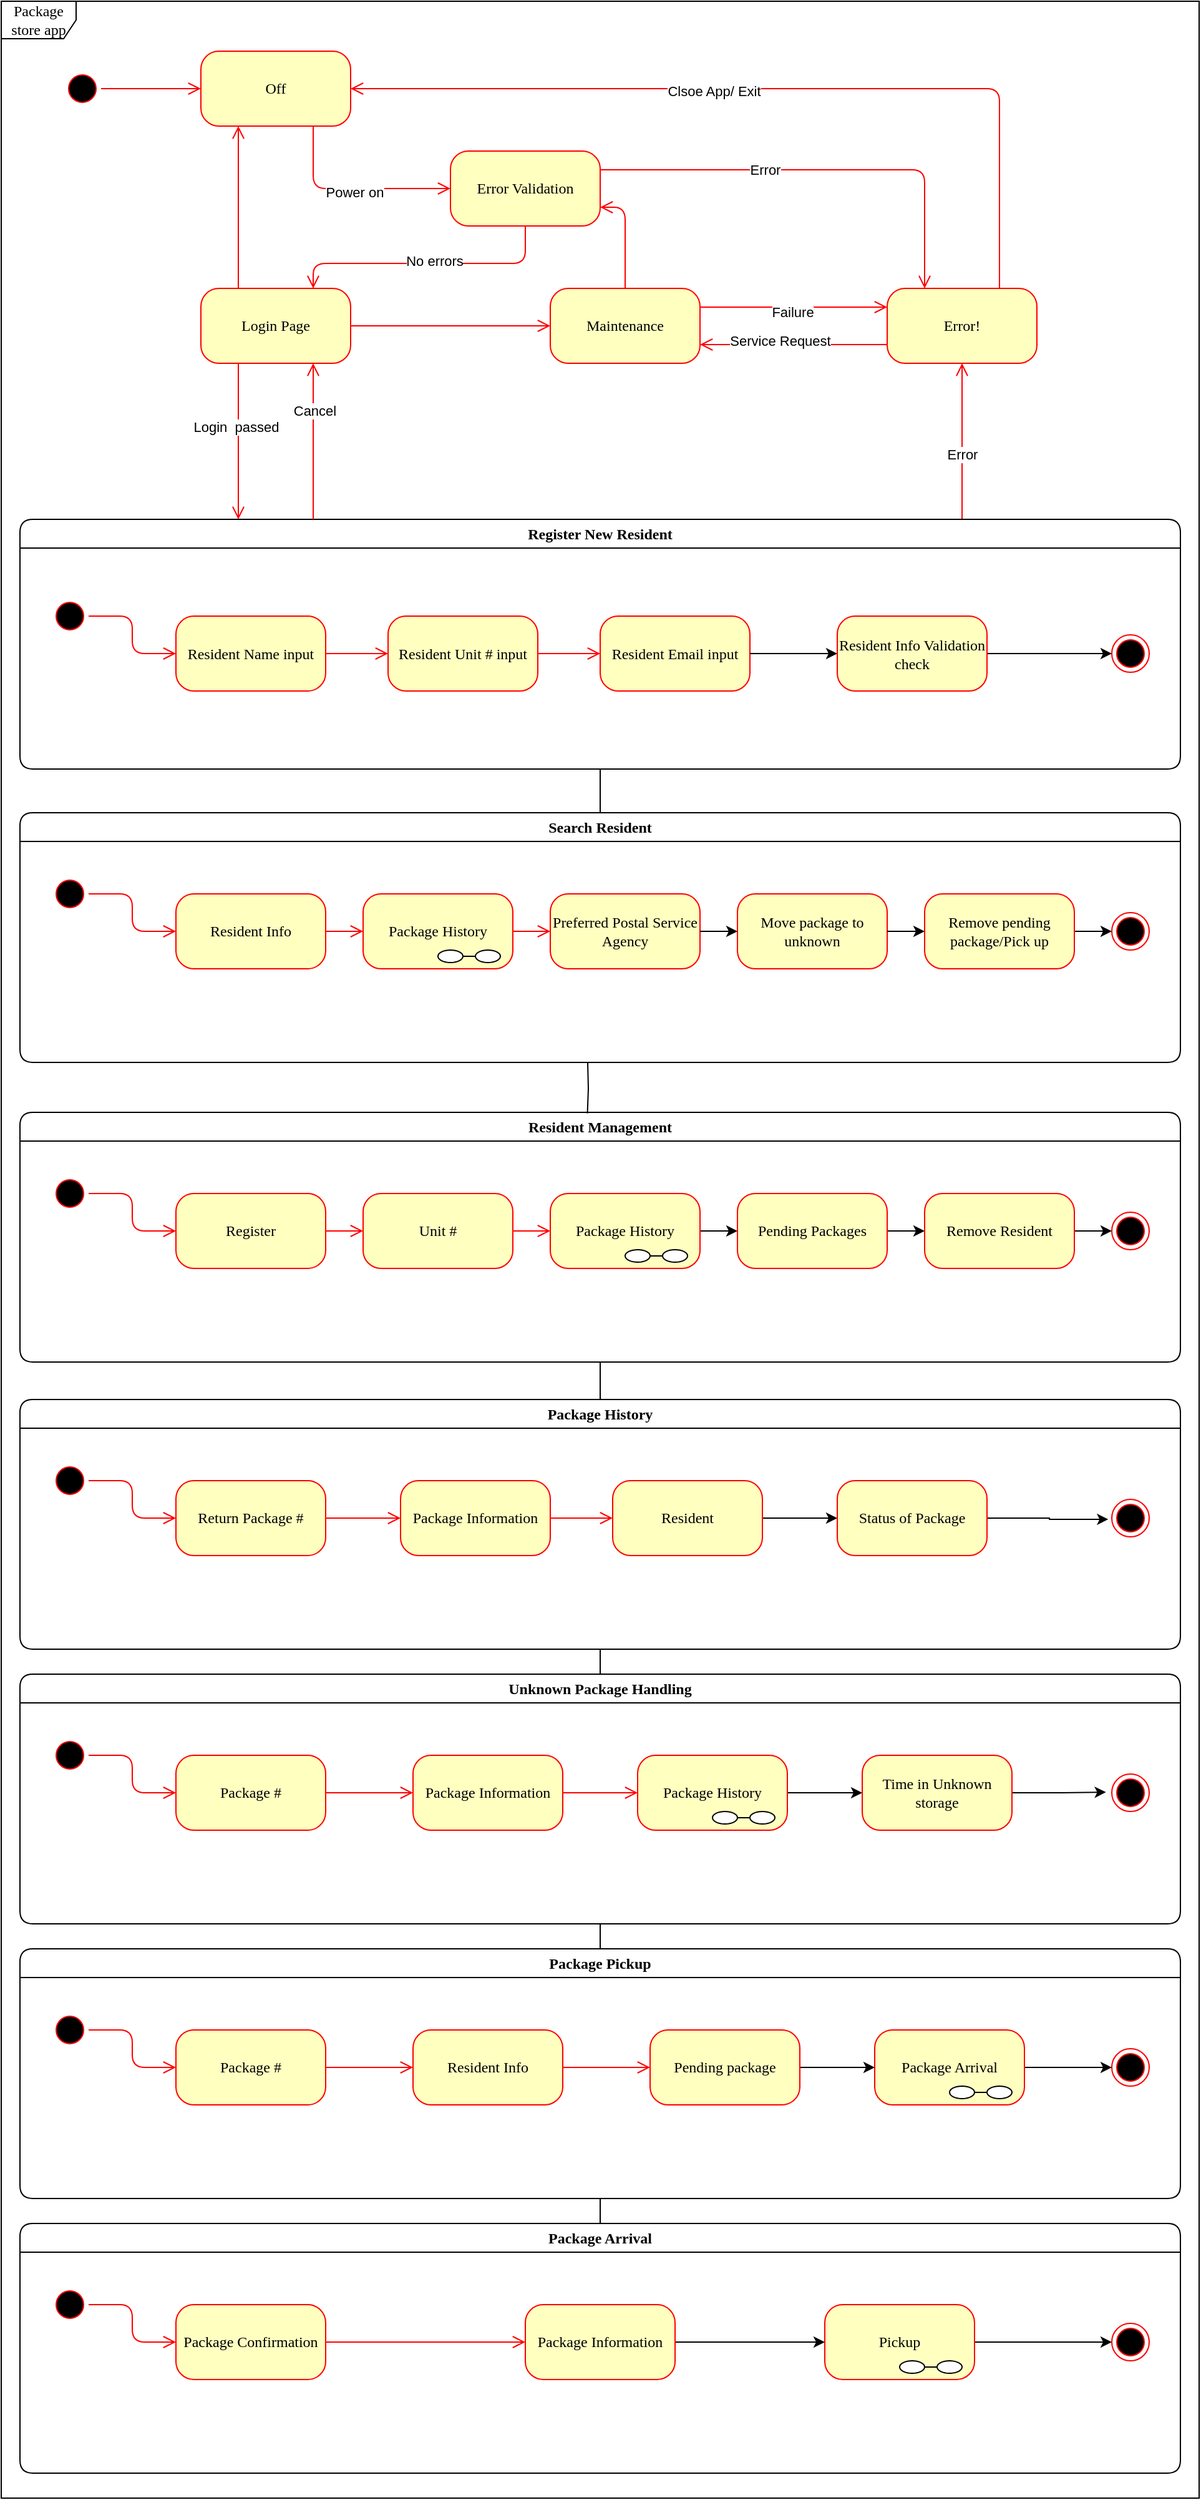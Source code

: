 <mxfile version="22.0.3" type="device">
  <diagram name="Page-1" id="05MDthw4udVQJRXFuVH-">
    <mxGraphModel dx="1882" dy="1195" grid="1" gridSize="10" guides="1" tooltips="1" connect="1" arrows="1" fold="1" page="1" pageScale="1" pageWidth="850" pageHeight="1100" math="0" shadow="0">
      <root>
        <mxCell id="0" />
        <mxCell id="1" parent="0" />
        <mxCell id="MEASq9r_x-gCQqto8ehu-85" value="" style="ellipse;html=1;shape=startState;fillColor=#000000;strokeColor=#ff0000;rounded=1;shadow=0;comic=0;labelBackgroundColor=none;fontFamily=Verdana;fontSize=12;fontColor=#000000;align=center;direction=south;" parent="1" vertex="1">
          <mxGeometry x="10" y="75" width="30" height="30" as="geometry" />
        </mxCell>
        <mxCell id="MEASq9r_x-gCQqto8ehu-86" value="Login Page" style="rounded=1;whiteSpace=wrap;html=1;arcSize=24;fillColor=#ffffc0;strokeColor=#ff0000;shadow=0;comic=0;labelBackgroundColor=none;fontFamily=Verdana;fontSize=12;fontColor=#000000;align=center;" parent="1" vertex="1">
          <mxGeometry x="120" y="250" width="120" height="60" as="geometry" />
        </mxCell>
        <mxCell id="MEASq9r_x-gCQqto8ehu-87" value="Off" style="rounded=1;whiteSpace=wrap;html=1;arcSize=24;fillColor=#ffffc0;strokeColor=#ff0000;shadow=0;comic=0;labelBackgroundColor=none;fontFamily=Verdana;fontSize=12;fontColor=#000000;align=center;" parent="1" vertex="1">
          <mxGeometry x="120" y="60" width="120" height="60" as="geometry" />
        </mxCell>
        <mxCell id="MEASq9r_x-gCQqto8ehu-88" style="edgeStyle=orthogonalEdgeStyle;html=1;exitX=1;exitY=0.25;entryX=0.25;entryY=0;labelBackgroundColor=none;endArrow=open;endSize=8;strokeColor=#ff0000;fontFamily=Verdana;fontSize=12;align=left;" parent="1" source="MEASq9r_x-gCQqto8ehu-90" target="MEASq9r_x-gCQqto8ehu-95" edge="1">
          <mxGeometry relative="1" as="geometry" />
        </mxCell>
        <mxCell id="MEASq9r_x-gCQqto8ehu-89" value="Error" style="edgeLabel;html=1;align=center;verticalAlign=middle;resizable=0;points=[];" parent="MEASq9r_x-gCQqto8ehu-88" connectable="0" vertex="1">
          <mxGeometry x="-0.256" relative="1" as="geometry">
            <mxPoint as="offset" />
          </mxGeometry>
        </mxCell>
        <mxCell id="MEASq9r_x-gCQqto8ehu-90" value="Error Validation" style="rounded=1;whiteSpace=wrap;html=1;arcSize=24;fillColor=#ffffc0;strokeColor=#ff0000;shadow=0;comic=0;labelBackgroundColor=none;fontFamily=Verdana;fontSize=12;fontColor=#000000;align=center;" parent="1" vertex="1">
          <mxGeometry x="320" y="140" width="120" height="60" as="geometry" />
        </mxCell>
        <mxCell id="MEASq9r_x-gCQqto8ehu-91" style="edgeStyle=orthogonalEdgeStyle;html=1;exitX=0.75;exitY=0;entryX=1;entryY=0.5;labelBackgroundColor=none;endArrow=open;endSize=8;strokeColor=#ff0000;fontFamily=Verdana;fontSize=12;align=left;" parent="1" source="MEASq9r_x-gCQqto8ehu-95" target="MEASq9r_x-gCQqto8ehu-87" edge="1">
          <mxGeometry relative="1" as="geometry">
            <Array as="points">
              <mxPoint x="760" y="90" />
            </Array>
          </mxGeometry>
        </mxCell>
        <mxCell id="MEASq9r_x-gCQqto8ehu-92" value="Clsoe App/ Exit" style="edgeLabel;html=1;align=center;verticalAlign=middle;resizable=0;points=[];" parent="MEASq9r_x-gCQqto8ehu-91" connectable="0" vertex="1">
          <mxGeometry x="0.144" y="2" relative="1" as="geometry">
            <mxPoint as="offset" />
          </mxGeometry>
        </mxCell>
        <mxCell id="MEASq9r_x-gCQqto8ehu-93" style="edgeStyle=elbowEdgeStyle;html=1;exitX=0;exitY=0.75;entryX=1;entryY=0.75;labelBackgroundColor=none;endArrow=open;endSize=8;strokeColor=#ff0000;fontFamily=Verdana;fontSize=12;align=left;elbow=vertical;" parent="1" source="MEASq9r_x-gCQqto8ehu-95" target="MEASq9r_x-gCQqto8ehu-96" edge="1">
          <mxGeometry relative="1" as="geometry" />
        </mxCell>
        <mxCell id="MEASq9r_x-gCQqto8ehu-94" value="Service Request" style="edgeLabel;html=1;align=center;verticalAlign=middle;resizable=0;points=[];" parent="MEASq9r_x-gCQqto8ehu-93" connectable="0" vertex="1">
          <mxGeometry x="0.147" y="-3" relative="1" as="geometry">
            <mxPoint as="offset" />
          </mxGeometry>
        </mxCell>
        <mxCell id="MEASq9r_x-gCQqto8ehu-95" value="Error!" style="rounded=1;whiteSpace=wrap;html=1;arcSize=24;fillColor=#ffffc0;strokeColor=#ff0000;shadow=0;comic=0;labelBackgroundColor=none;fontFamily=Verdana;fontSize=12;fontColor=#000000;align=center;" parent="1" vertex="1">
          <mxGeometry x="670" y="250" width="120" height="60" as="geometry" />
        </mxCell>
        <mxCell id="MEASq9r_x-gCQqto8ehu-96" value="Maintenance" style="rounded=1;whiteSpace=wrap;html=1;arcSize=24;fillColor=#ffffc0;strokeColor=#ff0000;shadow=0;comic=0;labelBackgroundColor=none;fontFamily=Verdana;fontSize=12;fontColor=#000000;align=center;" parent="1" vertex="1">
          <mxGeometry x="400" y="250" width="120" height="60" as="geometry" />
        </mxCell>
        <mxCell id="MEASq9r_x-gCQqto8ehu-97" style="edgeStyle=elbowEdgeStyle;html=1;labelBackgroundColor=none;endArrow=open;endSize=8;strokeColor=#ff0000;fontFamily=Verdana;fontSize=12;align=left;" parent="1" source="MEASq9r_x-gCQqto8ehu-100" target="MEASq9r_x-gCQqto8ehu-95" edge="1">
          <mxGeometry relative="1" as="geometry" />
        </mxCell>
        <mxCell id="MEASq9r_x-gCQqto8ehu-98" value="Error" style="edgeLabel;html=1;align=center;verticalAlign=middle;resizable=0;points=[];" parent="MEASq9r_x-gCQqto8ehu-97" connectable="0" vertex="1">
          <mxGeometry x="-0.168" relative="1" as="geometry">
            <mxPoint as="offset" />
          </mxGeometry>
        </mxCell>
        <mxCell id="MEASq9r_x-gCQqto8ehu-198" style="edgeStyle=orthogonalEdgeStyle;rounded=0;orthogonalLoop=1;jettySize=auto;html=1;entryX=0.5;entryY=0;entryDx=0;entryDy=0;endArrow=none;endFill=0;" parent="1" source="MEASq9r_x-gCQqto8ehu-100" target="MEASq9r_x-gCQqto8ehu-143" edge="1">
          <mxGeometry relative="1" as="geometry" />
        </mxCell>
        <mxCell id="MEASq9r_x-gCQqto8ehu-100" value="Register New Resident" style="swimlane;whiteSpace=wrap;html=1;rounded=1;shadow=0;comic=0;labelBackgroundColor=none;strokeWidth=1;fontFamily=Verdana;fontSize=12;align=center;startSize=23;" parent="1" vertex="1">
          <mxGeometry x="-25" y="435" width="930" height="200" as="geometry" />
        </mxCell>
        <mxCell id="tPrnqZLxL2Oyq7Z4bfn5-24" value="Resident Name input" style="rounded=1;whiteSpace=wrap;html=1;arcSize=24;fillColor=#ffffc0;strokeColor=#ff0000;shadow=0;comic=0;labelBackgroundColor=none;fontFamily=Verdana;fontSize=12;fontColor=#000000;align=center;" parent="MEASq9r_x-gCQqto8ehu-100" vertex="1">
          <mxGeometry x="125" y="77.5" width="120" height="60" as="geometry" />
        </mxCell>
        <mxCell id="tPrnqZLxL2Oyq7Z4bfn5-25" value="" style="ellipse;html=1;shape=endState;fillColor=#000000;strokeColor=#ff0000;rounded=1;shadow=0;comic=0;labelBackgroundColor=none;fontFamily=Verdana;fontSize=12;fontColor=#000000;align=center;" parent="MEASq9r_x-gCQqto8ehu-100" vertex="1">
          <mxGeometry x="875" y="92.5" width="30" height="30" as="geometry" />
        </mxCell>
        <mxCell id="tPrnqZLxL2Oyq7Z4bfn5-26" style="edgeStyle=elbowEdgeStyle;html=1;labelBackgroundColor=none;endArrow=open;endSize=8;strokeColor=#ff0000;fontFamily=Verdana;fontSize=12;align=left;" parent="MEASq9r_x-gCQqto8ehu-100" source="tPrnqZLxL2Oyq7Z4bfn5-27" target="tPrnqZLxL2Oyq7Z4bfn5-24" edge="1">
          <mxGeometry relative="1" as="geometry" />
        </mxCell>
        <mxCell id="tPrnqZLxL2Oyq7Z4bfn5-27" value="" style="ellipse;html=1;shape=startState;fillColor=#000000;strokeColor=#ff0000;rounded=1;shadow=0;comic=0;labelBackgroundColor=none;fontFamily=Verdana;fontSize=12;fontColor=#000000;align=center;direction=south;" parent="MEASq9r_x-gCQqto8ehu-100" vertex="1">
          <mxGeometry x="25" y="62.5" width="30" height="30" as="geometry" />
        </mxCell>
        <mxCell id="tPrnqZLxL2Oyq7Z4bfn5-29" value="Resident Unit # input" style="rounded=1;whiteSpace=wrap;html=1;arcSize=24;fillColor=#ffffc0;strokeColor=#ff0000;shadow=0;comic=0;labelBackgroundColor=none;fontFamily=Verdana;fontSize=12;fontColor=#000000;align=center;" parent="MEASq9r_x-gCQqto8ehu-100" vertex="1">
          <mxGeometry x="295" y="77.5" width="120" height="60" as="geometry" />
        </mxCell>
        <mxCell id="tPrnqZLxL2Oyq7Z4bfn5-23" style="edgeStyle=elbowEdgeStyle;html=1;labelBackgroundColor=none;endArrow=open;endSize=8;strokeColor=#ff0000;fontFamily=Verdana;fontSize=12;align=left;" parent="MEASq9r_x-gCQqto8ehu-100" source="tPrnqZLxL2Oyq7Z4bfn5-24" target="tPrnqZLxL2Oyq7Z4bfn5-29" edge="1">
          <mxGeometry relative="1" as="geometry" />
        </mxCell>
        <mxCell id="tPrnqZLxL2Oyq7Z4bfn5-31" value="Resident Email input" style="rounded=1;whiteSpace=wrap;html=1;arcSize=24;fillColor=#ffffc0;strokeColor=#ff0000;shadow=0;comic=0;labelBackgroundColor=none;fontFamily=Verdana;fontSize=12;fontColor=#000000;align=center;" parent="MEASq9r_x-gCQqto8ehu-100" vertex="1">
          <mxGeometry x="465" y="77.5" width="120" height="60" as="geometry" />
        </mxCell>
        <mxCell id="tPrnqZLxL2Oyq7Z4bfn5-28" style="edgeStyle=elbowEdgeStyle;html=1;labelBackgroundColor=none;endArrow=open;endSize=8;strokeColor=#ff0000;fontFamily=Verdana;fontSize=12;align=left;" parent="MEASq9r_x-gCQqto8ehu-100" source="tPrnqZLxL2Oyq7Z4bfn5-29" target="tPrnqZLxL2Oyq7Z4bfn5-31" edge="1">
          <mxGeometry relative="1" as="geometry" />
        </mxCell>
        <mxCell id="tPrnqZLxL2Oyq7Z4bfn5-32" value="" style="edgeStyle=orthogonalEdgeStyle;rounded=0;orthogonalLoop=1;jettySize=auto;html=1;" parent="MEASq9r_x-gCQqto8ehu-100" source="tPrnqZLxL2Oyq7Z4bfn5-33" target="tPrnqZLxL2Oyq7Z4bfn5-25" edge="1">
          <mxGeometry relative="1" as="geometry" />
        </mxCell>
        <mxCell id="tPrnqZLxL2Oyq7Z4bfn5-33" value="Resident Info Validation check" style="rounded=1;whiteSpace=wrap;html=1;arcSize=24;fillColor=#ffffc0;strokeColor=#ff0000;shadow=0;comic=0;labelBackgroundColor=none;fontFamily=Verdana;fontSize=12;fontColor=#000000;align=center;" parent="MEASq9r_x-gCQqto8ehu-100" vertex="1">
          <mxGeometry x="655" y="77.5" width="120" height="60" as="geometry" />
        </mxCell>
        <mxCell id="tPrnqZLxL2Oyq7Z4bfn5-30" value="" style="edgeStyle=orthogonalEdgeStyle;rounded=0;orthogonalLoop=1;jettySize=auto;html=1;" parent="MEASq9r_x-gCQqto8ehu-100" source="tPrnqZLxL2Oyq7Z4bfn5-31" target="tPrnqZLxL2Oyq7Z4bfn5-33" edge="1">
          <mxGeometry relative="1" as="geometry" />
        </mxCell>
        <mxCell id="MEASq9r_x-gCQqto8ehu-114" value="Package store app" style="shape=umlFrame;whiteSpace=wrap;html=1;rounded=1;shadow=0;comic=0;labelBackgroundColor=none;strokeWidth=1;fontFamily=Verdana;fontSize=12;align=center;" parent="1" vertex="1">
          <mxGeometry x="-40" y="20" width="960" height="2000" as="geometry" />
        </mxCell>
        <mxCell id="MEASq9r_x-gCQqto8ehu-115" style="edgeStyle=orthogonalEdgeStyle;html=1;labelBackgroundColor=none;endArrow=open;endSize=8;strokeColor=#ff0000;fontFamily=Verdana;fontSize=12;align=left;" parent="1" source="MEASq9r_x-gCQqto8ehu-85" target="MEASq9r_x-gCQqto8ehu-87" edge="1">
          <mxGeometry relative="1" as="geometry" />
        </mxCell>
        <mxCell id="MEASq9r_x-gCQqto8ehu-116" style="edgeStyle=orthogonalEdgeStyle;html=1;labelBackgroundColor=none;endArrow=open;endSize=8;strokeColor=#ff0000;fontFamily=Verdana;fontSize=12;align=left;entryX=0;entryY=0.5;" parent="1" source="MEASq9r_x-gCQqto8ehu-87" target="MEASq9r_x-gCQqto8ehu-90" edge="1">
          <mxGeometry relative="1" as="geometry">
            <Array as="points">
              <mxPoint x="210" y="170" />
            </Array>
          </mxGeometry>
        </mxCell>
        <mxCell id="MEASq9r_x-gCQqto8ehu-117" value="Power on" style="edgeLabel;html=1;align=center;verticalAlign=middle;resizable=0;points=[];" parent="MEASq9r_x-gCQqto8ehu-116" connectable="0" vertex="1">
          <mxGeometry x="0.037" y="-3" relative="1" as="geometry">
            <mxPoint as="offset" />
          </mxGeometry>
        </mxCell>
        <mxCell id="MEASq9r_x-gCQqto8ehu-118" style="edgeStyle=orthogonalEdgeStyle;html=1;entryX=0.75;entryY=0;labelBackgroundColor=none;endArrow=open;endSize=8;strokeColor=#ff0000;fontFamily=Verdana;fontSize=12;align=left;exitX=0.5;exitY=1;" parent="1" source="MEASq9r_x-gCQqto8ehu-90" target="MEASq9r_x-gCQqto8ehu-86" edge="1">
          <mxGeometry relative="1" as="geometry">
            <mxPoint x="400" y="240" as="sourcePoint" />
            <Array as="points">
              <mxPoint x="380" y="230" />
              <mxPoint x="210" y="230" />
            </Array>
          </mxGeometry>
        </mxCell>
        <mxCell id="MEASq9r_x-gCQqto8ehu-119" value="No errors" style="edgeLabel;html=1;align=center;verticalAlign=middle;resizable=0;points=[];" parent="MEASq9r_x-gCQqto8ehu-118" connectable="0" vertex="1">
          <mxGeometry x="-0.064" y="-2" relative="1" as="geometry">
            <mxPoint as="offset" />
          </mxGeometry>
        </mxCell>
        <mxCell id="MEASq9r_x-gCQqto8ehu-120" style="edgeStyle=orthogonalEdgeStyle;html=1;exitX=0.25;exitY=0;entryX=0.25;entryY=1;labelBackgroundColor=none;endArrow=open;endSize=8;strokeColor=#ff0000;fontFamily=Verdana;fontSize=12;align=left;" parent="1" source="MEASq9r_x-gCQqto8ehu-86" target="MEASq9r_x-gCQqto8ehu-87" edge="1">
          <mxGeometry relative="1" as="geometry" />
        </mxCell>
        <mxCell id="MEASq9r_x-gCQqto8ehu-121" style="edgeStyle=orthogonalEdgeStyle;html=1;exitX=1;exitY=0.5;entryX=0;entryY=0.5;labelBackgroundColor=none;endArrow=open;endSize=8;strokeColor=#ff0000;fontFamily=Verdana;fontSize=12;align=left;" parent="1" source="MEASq9r_x-gCQqto8ehu-86" target="MEASq9r_x-gCQqto8ehu-96" edge="1">
          <mxGeometry relative="1" as="geometry" />
        </mxCell>
        <mxCell id="MEASq9r_x-gCQqto8ehu-122" style="edgeStyle=orthogonalEdgeStyle;html=1;exitX=0.5;exitY=0;entryX=1;entryY=0.75;labelBackgroundColor=none;endArrow=open;endSize=8;strokeColor=#ff0000;fontFamily=Verdana;fontSize=12;align=left;" parent="1" source="MEASq9r_x-gCQqto8ehu-96" target="MEASq9r_x-gCQqto8ehu-90" edge="1">
          <mxGeometry relative="1" as="geometry" />
        </mxCell>
        <mxCell id="MEASq9r_x-gCQqto8ehu-123" style="edgeStyle=orthogonalEdgeStyle;html=1;exitX=1;exitY=0.25;entryX=0;entryY=0.25;labelBackgroundColor=none;endArrow=open;endSize=8;strokeColor=#ff0000;fontFamily=Verdana;fontSize=12;align=left;" parent="1" source="MEASq9r_x-gCQqto8ehu-96" target="MEASq9r_x-gCQqto8ehu-95" edge="1">
          <mxGeometry relative="1" as="geometry" />
        </mxCell>
        <mxCell id="MEASq9r_x-gCQqto8ehu-124" value="Failure" style="edgeLabel;html=1;align=center;verticalAlign=middle;resizable=0;points=[];" parent="MEASq9r_x-gCQqto8ehu-123" connectable="0" vertex="1">
          <mxGeometry x="-0.013" y="-4" relative="1" as="geometry">
            <mxPoint as="offset" />
          </mxGeometry>
        </mxCell>
        <mxCell id="MEASq9r_x-gCQqto8ehu-125" style="edgeStyle=elbowEdgeStyle;html=1;labelBackgroundColor=none;endArrow=open;endSize=8;strokeColor=#ff0000;fontFamily=Verdana;fontSize=12;align=left;entryX=0.75;entryY=1;" parent="1" source="MEASq9r_x-gCQqto8ehu-100" target="MEASq9r_x-gCQqto8ehu-86" edge="1">
          <mxGeometry relative="1" as="geometry">
            <mxPoint x="220" y="445" as="sourcePoint" />
            <mxPoint x="220" y="320" as="targetPoint" />
          </mxGeometry>
        </mxCell>
        <mxCell id="MEASq9r_x-gCQqto8ehu-126" value="Cancel" style="edgeLabel;html=1;align=center;verticalAlign=middle;resizable=0;points=[];" parent="MEASq9r_x-gCQqto8ehu-125" connectable="0" vertex="1">
          <mxGeometry x="0.392" y="-1" relative="1" as="geometry">
            <mxPoint as="offset" />
          </mxGeometry>
        </mxCell>
        <mxCell id="MEASq9r_x-gCQqto8ehu-127" style="edgeStyle=elbowEdgeStyle;html=1;labelBackgroundColor=none;endArrow=open;endSize=8;strokeColor=#ff0000;fontFamily=Verdana;fontSize=12;align=left;exitX=0.25;exitY=1;" parent="1" source="MEASq9r_x-gCQqto8ehu-86" target="MEASq9r_x-gCQqto8ehu-100" edge="1">
          <mxGeometry relative="1" as="geometry">
            <mxPoint x="230" y="455" as="sourcePoint" />
            <mxPoint x="230" y="330" as="targetPoint" />
          </mxGeometry>
        </mxCell>
        <mxCell id="MEASq9r_x-gCQqto8ehu-128" value="Login&amp;nbsp; passed" style="edgeLabel;html=1;align=center;verticalAlign=middle;resizable=0;points=[];" parent="MEASq9r_x-gCQqto8ehu-127" connectable="0" vertex="1">
          <mxGeometry x="-0.184" y="-2" relative="1" as="geometry">
            <mxPoint as="offset" />
          </mxGeometry>
        </mxCell>
        <mxCell id="MEASq9r_x-gCQqto8ehu-143" value="Search Resident" style="swimlane;whiteSpace=wrap;html=1;rounded=1;shadow=0;comic=0;labelBackgroundColor=none;strokeWidth=1;fontFamily=Verdana;fontSize=12;align=center;startSize=23;" parent="1" vertex="1">
          <mxGeometry x="-25" y="670" width="930" height="200" as="geometry" />
        </mxCell>
        <mxCell id="tPrnqZLxL2Oyq7Z4bfn5-39" value="Resident Info" style="rounded=1;whiteSpace=wrap;html=1;arcSize=24;fillColor=#ffffc0;strokeColor=#ff0000;shadow=0;comic=0;labelBackgroundColor=none;fontFamily=Verdana;fontSize=12;fontColor=#000000;align=center;" parent="MEASq9r_x-gCQqto8ehu-143" vertex="1">
          <mxGeometry x="125" y="65" width="120" height="60" as="geometry" />
        </mxCell>
        <mxCell id="tPrnqZLxL2Oyq7Z4bfn5-40" value="" style="ellipse;html=1;shape=endState;fillColor=#000000;strokeColor=#ff0000;rounded=1;shadow=0;comic=0;labelBackgroundColor=none;fontFamily=Verdana;fontSize=12;fontColor=#000000;align=center;" parent="MEASq9r_x-gCQqto8ehu-143" vertex="1">
          <mxGeometry x="875" y="80" width="30" height="30" as="geometry" />
        </mxCell>
        <mxCell id="tPrnqZLxL2Oyq7Z4bfn5-41" style="edgeStyle=elbowEdgeStyle;html=1;labelBackgroundColor=none;endArrow=open;endSize=8;strokeColor=#ff0000;fontFamily=Verdana;fontSize=12;align=left;" parent="MEASq9r_x-gCQqto8ehu-143" source="tPrnqZLxL2Oyq7Z4bfn5-42" target="tPrnqZLxL2Oyq7Z4bfn5-39" edge="1">
          <mxGeometry relative="1" as="geometry" />
        </mxCell>
        <mxCell id="tPrnqZLxL2Oyq7Z4bfn5-42" value="" style="ellipse;html=1;shape=startState;fillColor=#000000;strokeColor=#ff0000;rounded=1;shadow=0;comic=0;labelBackgroundColor=none;fontFamily=Verdana;fontSize=12;fontColor=#000000;align=center;direction=south;" parent="MEASq9r_x-gCQqto8ehu-143" vertex="1">
          <mxGeometry x="25" y="50" width="30" height="30" as="geometry" />
        </mxCell>
        <mxCell id="tPrnqZLxL2Oyq7Z4bfn5-44" value="Package History" style="rounded=1;whiteSpace=wrap;html=1;arcSize=24;fillColor=#ffffc0;strokeColor=#ff0000;shadow=0;comic=0;labelBackgroundColor=none;fontFamily=Verdana;fontSize=12;fontColor=#000000;align=center;" parent="MEASq9r_x-gCQqto8ehu-143" vertex="1">
          <mxGeometry x="275" y="65" width="120" height="60" as="geometry" />
        </mxCell>
        <mxCell id="tPrnqZLxL2Oyq7Z4bfn5-38" style="edgeStyle=elbowEdgeStyle;html=1;labelBackgroundColor=none;endArrow=open;endSize=8;strokeColor=#ff0000;fontFamily=Verdana;fontSize=12;align=left;" parent="MEASq9r_x-gCQqto8ehu-143" source="tPrnqZLxL2Oyq7Z4bfn5-39" target="tPrnqZLxL2Oyq7Z4bfn5-44" edge="1">
          <mxGeometry relative="1" as="geometry" />
        </mxCell>
        <mxCell id="tPrnqZLxL2Oyq7Z4bfn5-46" value="Preferred Postal Service Agency" style="rounded=1;whiteSpace=wrap;html=1;arcSize=24;fillColor=#ffffc0;strokeColor=#ff0000;shadow=0;comic=0;labelBackgroundColor=none;fontFamily=Verdana;fontSize=12;fontColor=#000000;align=center;" parent="MEASq9r_x-gCQqto8ehu-143" vertex="1">
          <mxGeometry x="425" y="65" width="120" height="60" as="geometry" />
        </mxCell>
        <mxCell id="tPrnqZLxL2Oyq7Z4bfn5-43" style="edgeStyle=elbowEdgeStyle;html=1;labelBackgroundColor=none;endArrow=open;endSize=8;strokeColor=#ff0000;fontFamily=Verdana;fontSize=12;align=left;" parent="MEASq9r_x-gCQqto8ehu-143" source="tPrnqZLxL2Oyq7Z4bfn5-44" target="tPrnqZLxL2Oyq7Z4bfn5-46" edge="1">
          <mxGeometry relative="1" as="geometry" />
        </mxCell>
        <mxCell id="tPrnqZLxL2Oyq7Z4bfn5-48" value="Move package to unknown" style="rounded=1;whiteSpace=wrap;html=1;arcSize=24;fillColor=#ffffc0;strokeColor=#ff0000;shadow=0;comic=0;labelBackgroundColor=none;fontFamily=Verdana;fontSize=12;fontColor=#000000;align=center;" parent="MEASq9r_x-gCQqto8ehu-143" vertex="1">
          <mxGeometry x="575" y="65" width="120" height="60" as="geometry" />
        </mxCell>
        <mxCell id="tPrnqZLxL2Oyq7Z4bfn5-45" value="" style="edgeStyle=orthogonalEdgeStyle;rounded=0;orthogonalLoop=1;jettySize=auto;html=1;" parent="MEASq9r_x-gCQqto8ehu-143" source="tPrnqZLxL2Oyq7Z4bfn5-46" target="tPrnqZLxL2Oyq7Z4bfn5-48" edge="1">
          <mxGeometry relative="1" as="geometry" />
        </mxCell>
        <mxCell id="tPrnqZLxL2Oyq7Z4bfn5-49" value="" style="edgeStyle=orthogonalEdgeStyle;rounded=0;orthogonalLoop=1;jettySize=auto;html=1;" parent="MEASq9r_x-gCQqto8ehu-143" source="tPrnqZLxL2Oyq7Z4bfn5-50" target="tPrnqZLxL2Oyq7Z4bfn5-40" edge="1">
          <mxGeometry relative="1" as="geometry" />
        </mxCell>
        <mxCell id="tPrnqZLxL2Oyq7Z4bfn5-50" value="Remove pending package/Pick up" style="rounded=1;whiteSpace=wrap;html=1;arcSize=24;fillColor=#ffffc0;strokeColor=#ff0000;shadow=0;comic=0;labelBackgroundColor=none;fontFamily=Verdana;fontSize=12;fontColor=#000000;align=center;" parent="MEASq9r_x-gCQqto8ehu-143" vertex="1">
          <mxGeometry x="725" y="65" width="120" height="60" as="geometry" />
        </mxCell>
        <mxCell id="tPrnqZLxL2Oyq7Z4bfn5-47" value="" style="edgeStyle=orthogonalEdgeStyle;rounded=0;orthogonalLoop=1;jettySize=auto;html=1;" parent="MEASq9r_x-gCQqto8ehu-143" source="tPrnqZLxL2Oyq7Z4bfn5-48" target="tPrnqZLxL2Oyq7Z4bfn5-50" edge="1">
          <mxGeometry relative="1" as="geometry" />
        </mxCell>
        <mxCell id="EfxecktoefjszRo0pu9O-10" value="" style="ellipse;whiteSpace=wrap;html=1;" parent="MEASq9r_x-gCQqto8ehu-143" vertex="1">
          <mxGeometry x="335" y="110" width="20" height="10" as="geometry" />
        </mxCell>
        <mxCell id="EfxecktoefjszRo0pu9O-11" value="" style="ellipse;whiteSpace=wrap;html=1;" parent="MEASq9r_x-gCQqto8ehu-143" vertex="1">
          <mxGeometry x="365" y="110" width="20" height="10" as="geometry" />
        </mxCell>
        <mxCell id="EfxecktoefjszRo0pu9O-12" value="" style="endArrow=none;html=1;rounded=0;exitX=1;exitY=0.5;exitDx=0;exitDy=0;entryX=0;entryY=0.5;entryDx=0;entryDy=0;" parent="MEASq9r_x-gCQqto8ehu-143" source="EfxecktoefjszRo0pu9O-10" target="EfxecktoefjszRo0pu9O-11" edge="1">
          <mxGeometry width="50" height="50" relative="1" as="geometry">
            <mxPoint x="335" y="170" as="sourcePoint" />
            <mxPoint x="385" y="120" as="targetPoint" />
          </mxGeometry>
        </mxCell>
        <mxCell id="MEASq9r_x-gCQqto8ehu-155" value="Resident Management" style="swimlane;whiteSpace=wrap;html=1;rounded=1;shadow=0;comic=0;labelBackgroundColor=none;strokeWidth=1;fontFamily=Verdana;fontSize=12;align=center;startSize=23;" parent="1" vertex="1">
          <mxGeometry x="-25" y="910" width="930" height="200" as="geometry" />
        </mxCell>
        <mxCell id="MEASq9r_x-gCQqto8ehu-156" style="edgeStyle=elbowEdgeStyle;html=1;labelBackgroundColor=none;endArrow=open;endSize=8;strokeColor=#ff0000;fontFamily=Verdana;fontSize=12;align=left;" parent="MEASq9r_x-gCQqto8ehu-155" source="MEASq9r_x-gCQqto8ehu-157" target="MEASq9r_x-gCQqto8ehu-162" edge="1">
          <mxGeometry relative="1" as="geometry" />
        </mxCell>
        <mxCell id="MEASq9r_x-gCQqto8ehu-157" value="Register" style="rounded=1;whiteSpace=wrap;html=1;arcSize=24;fillColor=#ffffc0;strokeColor=#ff0000;shadow=0;comic=0;labelBackgroundColor=none;fontFamily=Verdana;fontSize=12;fontColor=#000000;align=center;" parent="MEASq9r_x-gCQqto8ehu-155" vertex="1">
          <mxGeometry x="125" y="65" width="120" height="60" as="geometry" />
        </mxCell>
        <mxCell id="MEASq9r_x-gCQqto8ehu-158" value="" style="ellipse;html=1;shape=endState;fillColor=#000000;strokeColor=#ff0000;rounded=1;shadow=0;comic=0;labelBackgroundColor=none;fontFamily=Verdana;fontSize=12;fontColor=#000000;align=center;" parent="MEASq9r_x-gCQqto8ehu-155" vertex="1">
          <mxGeometry x="875" y="80" width="30" height="30" as="geometry" />
        </mxCell>
        <mxCell id="MEASq9r_x-gCQqto8ehu-159" style="edgeStyle=elbowEdgeStyle;html=1;labelBackgroundColor=none;endArrow=open;endSize=8;strokeColor=#ff0000;fontFamily=Verdana;fontSize=12;align=left;" parent="MEASq9r_x-gCQqto8ehu-155" source="MEASq9r_x-gCQqto8ehu-160" target="MEASq9r_x-gCQqto8ehu-157" edge="1">
          <mxGeometry relative="1" as="geometry" />
        </mxCell>
        <mxCell id="MEASq9r_x-gCQqto8ehu-160" value="" style="ellipse;html=1;shape=startState;fillColor=#000000;strokeColor=#ff0000;rounded=1;shadow=0;comic=0;labelBackgroundColor=none;fontFamily=Verdana;fontSize=12;fontColor=#000000;align=center;direction=south;" parent="MEASq9r_x-gCQqto8ehu-155" vertex="1">
          <mxGeometry x="25" y="50" width="30" height="30" as="geometry" />
        </mxCell>
        <mxCell id="MEASq9r_x-gCQqto8ehu-161" style="edgeStyle=elbowEdgeStyle;html=1;labelBackgroundColor=none;endArrow=open;endSize=8;strokeColor=#ff0000;fontFamily=Verdana;fontSize=12;align=left;" parent="MEASq9r_x-gCQqto8ehu-155" source="MEASq9r_x-gCQqto8ehu-162" target="MEASq9r_x-gCQqto8ehu-164" edge="1">
          <mxGeometry relative="1" as="geometry" />
        </mxCell>
        <mxCell id="MEASq9r_x-gCQqto8ehu-162" value="Unit #" style="rounded=1;whiteSpace=wrap;html=1;arcSize=24;fillColor=#ffffc0;strokeColor=#ff0000;shadow=0;comic=0;labelBackgroundColor=none;fontFamily=Verdana;fontSize=12;fontColor=#000000;align=center;" parent="MEASq9r_x-gCQqto8ehu-155" vertex="1">
          <mxGeometry x="275" y="65" width="120" height="60" as="geometry" />
        </mxCell>
        <mxCell id="MEASq9r_x-gCQqto8ehu-163" value="" style="edgeStyle=orthogonalEdgeStyle;rounded=0;orthogonalLoop=1;jettySize=auto;html=1;" parent="MEASq9r_x-gCQqto8ehu-155" source="MEASq9r_x-gCQqto8ehu-164" target="MEASq9r_x-gCQqto8ehu-166" edge="1">
          <mxGeometry relative="1" as="geometry" />
        </mxCell>
        <mxCell id="MEASq9r_x-gCQqto8ehu-164" value="Package History" style="rounded=1;whiteSpace=wrap;html=1;arcSize=24;fillColor=#ffffc0;strokeColor=#ff0000;shadow=0;comic=0;labelBackgroundColor=none;fontFamily=Verdana;fontSize=12;fontColor=#000000;align=center;" parent="MEASq9r_x-gCQqto8ehu-155" vertex="1">
          <mxGeometry x="425" y="65" width="120" height="60" as="geometry" />
        </mxCell>
        <mxCell id="MEASq9r_x-gCQqto8ehu-165" value="" style="edgeStyle=orthogonalEdgeStyle;rounded=0;orthogonalLoop=1;jettySize=auto;html=1;" parent="MEASq9r_x-gCQqto8ehu-155" source="MEASq9r_x-gCQqto8ehu-166" target="MEASq9r_x-gCQqto8ehu-168" edge="1">
          <mxGeometry relative="1" as="geometry" />
        </mxCell>
        <mxCell id="MEASq9r_x-gCQqto8ehu-166" value="Pending Packages" style="rounded=1;whiteSpace=wrap;html=1;arcSize=24;fillColor=#ffffc0;strokeColor=#ff0000;shadow=0;comic=0;labelBackgroundColor=none;fontFamily=Verdana;fontSize=12;fontColor=#000000;align=center;" parent="MEASq9r_x-gCQqto8ehu-155" vertex="1">
          <mxGeometry x="575" y="65" width="120" height="60" as="geometry" />
        </mxCell>
        <mxCell id="MEASq9r_x-gCQqto8ehu-167" value="" style="edgeStyle=orthogonalEdgeStyle;rounded=0;orthogonalLoop=1;jettySize=auto;html=1;" parent="MEASq9r_x-gCQqto8ehu-155" source="MEASq9r_x-gCQqto8ehu-168" target="MEASq9r_x-gCQqto8ehu-158" edge="1">
          <mxGeometry relative="1" as="geometry" />
        </mxCell>
        <mxCell id="MEASq9r_x-gCQqto8ehu-168" value="Remove Resident" style="rounded=1;whiteSpace=wrap;html=1;arcSize=24;fillColor=#ffffc0;strokeColor=#ff0000;shadow=0;comic=0;labelBackgroundColor=none;fontFamily=Verdana;fontSize=12;fontColor=#000000;align=center;" parent="MEASq9r_x-gCQqto8ehu-155" vertex="1">
          <mxGeometry x="725" y="65" width="120" height="60" as="geometry" />
        </mxCell>
        <mxCell id="EfxecktoefjszRo0pu9O-7" value="" style="ellipse;whiteSpace=wrap;html=1;" parent="MEASq9r_x-gCQqto8ehu-155" vertex="1">
          <mxGeometry x="485" y="110" width="20" height="10" as="geometry" />
        </mxCell>
        <mxCell id="EfxecktoefjszRo0pu9O-8" value="" style="ellipse;whiteSpace=wrap;html=1;" parent="MEASq9r_x-gCQqto8ehu-155" vertex="1">
          <mxGeometry x="515" y="110" width="20" height="10" as="geometry" />
        </mxCell>
        <mxCell id="EfxecktoefjszRo0pu9O-9" value="" style="endArrow=none;html=1;rounded=0;exitX=1;exitY=0.5;exitDx=0;exitDy=0;entryX=0;entryY=0.5;entryDx=0;entryDy=0;" parent="MEASq9r_x-gCQqto8ehu-155" source="EfxecktoefjszRo0pu9O-7" target="EfxecktoefjszRo0pu9O-8" edge="1">
          <mxGeometry width="50" height="50" relative="1" as="geometry">
            <mxPoint x="485" y="170" as="sourcePoint" />
            <mxPoint x="535" y="120" as="targetPoint" />
          </mxGeometry>
        </mxCell>
        <mxCell id="MEASq9r_x-gCQqto8ehu-169" value="Package History" style="swimlane;whiteSpace=wrap;html=1;rounded=1;shadow=0;comic=0;labelBackgroundColor=none;strokeWidth=1;fontFamily=Verdana;fontSize=12;align=center;startSize=23;" parent="1" vertex="1">
          <mxGeometry x="-25" y="1140" width="930" height="200" as="geometry" />
        </mxCell>
        <mxCell id="MEASq9r_x-gCQqto8ehu-170" style="edgeStyle=elbowEdgeStyle;html=1;labelBackgroundColor=none;endArrow=open;endSize=8;strokeColor=#ff0000;fontFamily=Verdana;fontSize=12;align=left;" parent="MEASq9r_x-gCQqto8ehu-169" source="MEASq9r_x-gCQqto8ehu-171" target="MEASq9r_x-gCQqto8ehu-176" edge="1">
          <mxGeometry relative="1" as="geometry" />
        </mxCell>
        <mxCell id="MEASq9r_x-gCQqto8ehu-171" value="Return Package #" style="rounded=1;whiteSpace=wrap;html=1;arcSize=24;fillColor=#ffffc0;strokeColor=#ff0000;shadow=0;comic=0;labelBackgroundColor=none;fontFamily=Verdana;fontSize=12;fontColor=#000000;align=center;" parent="MEASq9r_x-gCQqto8ehu-169" vertex="1">
          <mxGeometry x="125" y="65" width="120" height="60" as="geometry" />
        </mxCell>
        <mxCell id="MEASq9r_x-gCQqto8ehu-172" value="" style="ellipse;html=1;shape=endState;fillColor=#000000;strokeColor=#ff0000;rounded=1;shadow=0;comic=0;labelBackgroundColor=none;fontFamily=Verdana;fontSize=12;fontColor=#000000;align=center;" parent="MEASq9r_x-gCQqto8ehu-169" vertex="1">
          <mxGeometry x="875" y="80" width="30" height="30" as="geometry" />
        </mxCell>
        <mxCell id="MEASq9r_x-gCQqto8ehu-173" style="edgeStyle=elbowEdgeStyle;html=1;labelBackgroundColor=none;endArrow=open;endSize=8;strokeColor=#ff0000;fontFamily=Verdana;fontSize=12;align=left;" parent="MEASq9r_x-gCQqto8ehu-169" source="MEASq9r_x-gCQqto8ehu-174" target="MEASq9r_x-gCQqto8ehu-171" edge="1">
          <mxGeometry relative="1" as="geometry" />
        </mxCell>
        <mxCell id="MEASq9r_x-gCQqto8ehu-174" value="" style="ellipse;html=1;shape=startState;fillColor=#000000;strokeColor=#ff0000;rounded=1;shadow=0;comic=0;labelBackgroundColor=none;fontFamily=Verdana;fontSize=12;fontColor=#000000;align=center;direction=south;" parent="MEASq9r_x-gCQqto8ehu-169" vertex="1">
          <mxGeometry x="25" y="50" width="30" height="30" as="geometry" />
        </mxCell>
        <mxCell id="MEASq9r_x-gCQqto8ehu-175" style="edgeStyle=elbowEdgeStyle;html=1;labelBackgroundColor=none;endArrow=open;endSize=8;strokeColor=#ff0000;fontFamily=Verdana;fontSize=12;align=left;" parent="MEASq9r_x-gCQqto8ehu-169" source="MEASq9r_x-gCQqto8ehu-176" target="MEASq9r_x-gCQqto8ehu-178" edge="1">
          <mxGeometry relative="1" as="geometry" />
        </mxCell>
        <mxCell id="MEASq9r_x-gCQqto8ehu-176" value="Package Information" style="rounded=1;whiteSpace=wrap;html=1;arcSize=24;fillColor=#ffffc0;strokeColor=#ff0000;shadow=0;comic=0;labelBackgroundColor=none;fontFamily=Verdana;fontSize=12;fontColor=#000000;align=center;" parent="MEASq9r_x-gCQqto8ehu-169" vertex="1">
          <mxGeometry x="305" y="65" width="120" height="60" as="geometry" />
        </mxCell>
        <mxCell id="MEASq9r_x-gCQqto8ehu-177" value="" style="edgeStyle=orthogonalEdgeStyle;rounded=0;orthogonalLoop=1;jettySize=auto;html=1;" parent="MEASq9r_x-gCQqto8ehu-169" source="MEASq9r_x-gCQqto8ehu-178" target="MEASq9r_x-gCQqto8ehu-180" edge="1">
          <mxGeometry relative="1" as="geometry" />
        </mxCell>
        <mxCell id="MEASq9r_x-gCQqto8ehu-178" value="Resident" style="rounded=1;whiteSpace=wrap;html=1;arcSize=24;fillColor=#ffffc0;strokeColor=#ff0000;shadow=0;comic=0;labelBackgroundColor=none;fontFamily=Verdana;fontSize=12;fontColor=#000000;align=center;" parent="MEASq9r_x-gCQqto8ehu-169" vertex="1">
          <mxGeometry x="475" y="65" width="120" height="60" as="geometry" />
        </mxCell>
        <mxCell id="MEASq9r_x-gCQqto8ehu-179" value="" style="edgeStyle=orthogonalEdgeStyle;rounded=0;orthogonalLoop=1;jettySize=auto;html=1;entryX=-0.094;entryY=0.533;entryDx=0;entryDy=0;entryPerimeter=0;" parent="MEASq9r_x-gCQqto8ehu-169" source="MEASq9r_x-gCQqto8ehu-180" target="MEASq9r_x-gCQqto8ehu-172" edge="1">
          <mxGeometry relative="1" as="geometry">
            <mxPoint x="725" y="95" as="targetPoint" />
          </mxGeometry>
        </mxCell>
        <mxCell id="MEASq9r_x-gCQqto8ehu-180" value="Status of Package" style="rounded=1;whiteSpace=wrap;html=1;arcSize=24;fillColor=#ffffc0;strokeColor=#ff0000;shadow=0;comic=0;labelBackgroundColor=none;fontFamily=Verdana;fontSize=12;fontColor=#000000;align=center;" parent="MEASq9r_x-gCQqto8ehu-169" vertex="1">
          <mxGeometry x="655" y="65" width="120" height="60" as="geometry" />
        </mxCell>
        <mxCell id="MEASq9r_x-gCQqto8ehu-183" value="Unknown Package Handling" style="swimlane;whiteSpace=wrap;html=1;rounded=1;shadow=0;comic=0;labelBackgroundColor=none;strokeWidth=1;fontFamily=Verdana;fontSize=12;align=center;startSize=23;" parent="1" vertex="1">
          <mxGeometry x="-25" y="1360" width="930" height="200" as="geometry" />
        </mxCell>
        <mxCell id="MEASq9r_x-gCQqto8ehu-184" style="edgeStyle=elbowEdgeStyle;html=1;labelBackgroundColor=none;endArrow=open;endSize=8;strokeColor=#ff0000;fontFamily=Verdana;fontSize=12;align=left;" parent="MEASq9r_x-gCQqto8ehu-183" source="MEASq9r_x-gCQqto8ehu-185" target="MEASq9r_x-gCQqto8ehu-190" edge="1">
          <mxGeometry relative="1" as="geometry" />
        </mxCell>
        <mxCell id="MEASq9r_x-gCQqto8ehu-185" value="Package #" style="rounded=1;whiteSpace=wrap;html=1;arcSize=24;fillColor=#ffffc0;strokeColor=#ff0000;shadow=0;comic=0;labelBackgroundColor=none;fontFamily=Verdana;fontSize=12;fontColor=#000000;align=center;" parent="MEASq9r_x-gCQqto8ehu-183" vertex="1">
          <mxGeometry x="125" y="65" width="120" height="60" as="geometry" />
        </mxCell>
        <mxCell id="MEASq9r_x-gCQqto8ehu-186" value="" style="ellipse;html=1;shape=endState;fillColor=#000000;strokeColor=#ff0000;rounded=1;shadow=0;comic=0;labelBackgroundColor=none;fontFamily=Verdana;fontSize=12;fontColor=#000000;align=center;" parent="MEASq9r_x-gCQqto8ehu-183" vertex="1">
          <mxGeometry x="875" y="80" width="30" height="30" as="geometry" />
        </mxCell>
        <mxCell id="MEASq9r_x-gCQqto8ehu-187" style="edgeStyle=elbowEdgeStyle;html=1;labelBackgroundColor=none;endArrow=open;endSize=8;strokeColor=#ff0000;fontFamily=Verdana;fontSize=12;align=left;" parent="MEASq9r_x-gCQqto8ehu-183" source="MEASq9r_x-gCQqto8ehu-188" target="MEASq9r_x-gCQqto8ehu-185" edge="1">
          <mxGeometry relative="1" as="geometry" />
        </mxCell>
        <mxCell id="MEASq9r_x-gCQqto8ehu-188" value="" style="ellipse;html=1;shape=startState;fillColor=#000000;strokeColor=#ff0000;rounded=1;shadow=0;comic=0;labelBackgroundColor=none;fontFamily=Verdana;fontSize=12;fontColor=#000000;align=center;direction=south;" parent="MEASq9r_x-gCQqto8ehu-183" vertex="1">
          <mxGeometry x="25" y="50" width="30" height="30" as="geometry" />
        </mxCell>
        <mxCell id="MEASq9r_x-gCQqto8ehu-189" style="edgeStyle=elbowEdgeStyle;html=1;labelBackgroundColor=none;endArrow=open;endSize=8;strokeColor=#ff0000;fontFamily=Verdana;fontSize=12;align=left;" parent="MEASq9r_x-gCQqto8ehu-183" source="MEASq9r_x-gCQqto8ehu-190" target="MEASq9r_x-gCQqto8ehu-192" edge="1">
          <mxGeometry relative="1" as="geometry" />
        </mxCell>
        <mxCell id="MEASq9r_x-gCQqto8ehu-190" value="Package Information" style="rounded=1;whiteSpace=wrap;html=1;arcSize=24;fillColor=#ffffc0;strokeColor=#ff0000;shadow=0;comic=0;labelBackgroundColor=none;fontFamily=Verdana;fontSize=12;fontColor=#000000;align=center;" parent="MEASq9r_x-gCQqto8ehu-183" vertex="1">
          <mxGeometry x="315" y="65" width="120" height="60" as="geometry" />
        </mxCell>
        <mxCell id="MEASq9r_x-gCQqto8ehu-191" value="" style="edgeStyle=orthogonalEdgeStyle;rounded=0;orthogonalLoop=1;jettySize=auto;html=1;" parent="MEASq9r_x-gCQqto8ehu-183" source="MEASq9r_x-gCQqto8ehu-192" target="MEASq9r_x-gCQqto8ehu-194" edge="1">
          <mxGeometry relative="1" as="geometry" />
        </mxCell>
        <mxCell id="MEASq9r_x-gCQqto8ehu-192" value="Package History" style="rounded=1;whiteSpace=wrap;html=1;arcSize=24;fillColor=#ffffc0;strokeColor=#ff0000;shadow=0;comic=0;labelBackgroundColor=none;fontFamily=Verdana;fontSize=12;fontColor=#000000;align=center;" parent="MEASq9r_x-gCQqto8ehu-183" vertex="1">
          <mxGeometry x="495" y="65" width="120" height="60" as="geometry" />
        </mxCell>
        <mxCell id="MEASq9r_x-gCQqto8ehu-193" value="" style="edgeStyle=orthogonalEdgeStyle;rounded=0;orthogonalLoop=1;jettySize=auto;html=1;entryX=-0.157;entryY=0.485;entryDx=0;entryDy=0;entryPerimeter=0;" parent="MEASq9r_x-gCQqto8ehu-183" source="MEASq9r_x-gCQqto8ehu-194" target="MEASq9r_x-gCQqto8ehu-186" edge="1">
          <mxGeometry relative="1" as="geometry">
            <mxPoint x="725" y="95.0" as="targetPoint" />
          </mxGeometry>
        </mxCell>
        <mxCell id="MEASq9r_x-gCQqto8ehu-194" value="Time in Unknown storage" style="rounded=1;whiteSpace=wrap;html=1;arcSize=24;fillColor=#ffffc0;strokeColor=#ff0000;shadow=0;comic=0;labelBackgroundColor=none;fontFamily=Verdana;fontSize=12;fontColor=#000000;align=center;" parent="MEASq9r_x-gCQqto8ehu-183" vertex="1">
          <mxGeometry x="675" y="65" width="120" height="60" as="geometry" />
        </mxCell>
        <mxCell id="EfxecktoefjszRo0pu9O-13" value="" style="ellipse;whiteSpace=wrap;html=1;" parent="MEASq9r_x-gCQqto8ehu-183" vertex="1">
          <mxGeometry x="555" y="110" width="20" height="10" as="geometry" />
        </mxCell>
        <mxCell id="EfxecktoefjszRo0pu9O-14" value="" style="ellipse;whiteSpace=wrap;html=1;" parent="MEASq9r_x-gCQqto8ehu-183" vertex="1">
          <mxGeometry x="585" y="110" width="20" height="10" as="geometry" />
        </mxCell>
        <mxCell id="EfxecktoefjszRo0pu9O-15" value="" style="endArrow=none;html=1;rounded=0;exitX=1;exitY=0.5;exitDx=0;exitDy=0;entryX=0;entryY=0.5;entryDx=0;entryDy=0;" parent="MEASq9r_x-gCQqto8ehu-183" source="EfxecktoefjszRo0pu9O-13" target="EfxecktoefjszRo0pu9O-14" edge="1">
          <mxGeometry width="50" height="50" relative="1" as="geometry">
            <mxPoint x="555" y="170" as="sourcePoint" />
            <mxPoint x="605" y="120" as="targetPoint" />
          </mxGeometry>
        </mxCell>
        <mxCell id="tPrnqZLxL2Oyq7Z4bfn5-34" style="edgeStyle=orthogonalEdgeStyle;rounded=0;orthogonalLoop=1;jettySize=auto;html=1;entryX=0.489;entryY=0.004;entryDx=0;entryDy=0;endArrow=none;endFill=0;entryPerimeter=0;" parent="1" target="MEASq9r_x-gCQqto8ehu-155" edge="1">
          <mxGeometry relative="1" as="geometry">
            <mxPoint x="430" y="870" as="sourcePoint" />
            <mxPoint x="370" y="925" as="targetPoint" />
          </mxGeometry>
        </mxCell>
        <mxCell id="tPrnqZLxL2Oyq7Z4bfn5-35" style="edgeStyle=orthogonalEdgeStyle;rounded=0;orthogonalLoop=1;jettySize=auto;html=1;entryX=0.5;entryY=0;entryDx=0;entryDy=0;endArrow=none;endFill=0;exitX=0.5;exitY=1;exitDx=0;exitDy=0;" parent="1" source="MEASq9r_x-gCQqto8ehu-155" target="MEASq9r_x-gCQqto8ehu-169" edge="1">
          <mxGeometry relative="1" as="geometry">
            <mxPoint x="390" y="1120" as="sourcePoint" />
            <mxPoint x="390" y="1155" as="targetPoint" />
          </mxGeometry>
        </mxCell>
        <mxCell id="tPrnqZLxL2Oyq7Z4bfn5-36" style="edgeStyle=orthogonalEdgeStyle;rounded=0;orthogonalLoop=1;jettySize=auto;html=1;entryX=0.5;entryY=0;entryDx=0;entryDy=0;endArrow=none;endFill=0;exitX=0.5;exitY=1;exitDx=0;exitDy=0;" parent="1" source="MEASq9r_x-gCQqto8ehu-169" target="MEASq9r_x-gCQqto8ehu-183" edge="1">
          <mxGeometry relative="1" as="geometry">
            <mxPoint x="430" y="1340" as="sourcePoint" />
            <mxPoint x="430" y="1375" as="targetPoint" />
          </mxGeometry>
        </mxCell>
        <mxCell id="EfxecktoefjszRo0pu9O-58" style="edgeStyle=orthogonalEdgeStyle;rounded=0;orthogonalLoop=1;jettySize=auto;html=1;entryX=0.5;entryY=0;entryDx=0;entryDy=0;endArrow=none;endFill=0;" parent="1" source="EfxecktoefjszRo0pu9O-16" target="EfxecktoefjszRo0pu9O-38" edge="1">
          <mxGeometry relative="1" as="geometry" />
        </mxCell>
        <mxCell id="EfxecktoefjszRo0pu9O-16" value="Package Pickup" style="swimlane;whiteSpace=wrap;html=1;rounded=1;shadow=0;comic=0;labelBackgroundColor=none;strokeWidth=1;fontFamily=Verdana;fontSize=12;align=center;startSize=23;" parent="1" vertex="1">
          <mxGeometry x="-25" y="1580" width="930" height="200" as="geometry" />
        </mxCell>
        <mxCell id="EfxecktoefjszRo0pu9O-17" style="edgeStyle=elbowEdgeStyle;html=1;labelBackgroundColor=none;endArrow=open;endSize=8;strokeColor=#ff0000;fontFamily=Verdana;fontSize=12;align=left;" parent="EfxecktoefjszRo0pu9O-16" source="EfxecktoefjszRo0pu9O-18" target="EfxecktoefjszRo0pu9O-23" edge="1">
          <mxGeometry relative="1" as="geometry" />
        </mxCell>
        <mxCell id="EfxecktoefjszRo0pu9O-18" value="Package #" style="rounded=1;whiteSpace=wrap;html=1;arcSize=24;fillColor=#ffffc0;strokeColor=#ff0000;shadow=0;comic=0;labelBackgroundColor=none;fontFamily=Verdana;fontSize=12;fontColor=#000000;align=center;" parent="EfxecktoefjszRo0pu9O-16" vertex="1">
          <mxGeometry x="125" y="65" width="120" height="60" as="geometry" />
        </mxCell>
        <mxCell id="EfxecktoefjszRo0pu9O-19" value="" style="ellipse;html=1;shape=endState;fillColor=#000000;strokeColor=#ff0000;rounded=1;shadow=0;comic=0;labelBackgroundColor=none;fontFamily=Verdana;fontSize=12;fontColor=#000000;align=center;" parent="EfxecktoefjszRo0pu9O-16" vertex="1">
          <mxGeometry x="875" y="80" width="30" height="30" as="geometry" />
        </mxCell>
        <mxCell id="EfxecktoefjszRo0pu9O-20" style="edgeStyle=elbowEdgeStyle;html=1;labelBackgroundColor=none;endArrow=open;endSize=8;strokeColor=#ff0000;fontFamily=Verdana;fontSize=12;align=left;" parent="EfxecktoefjszRo0pu9O-16" source="EfxecktoefjszRo0pu9O-21" target="EfxecktoefjszRo0pu9O-18" edge="1">
          <mxGeometry relative="1" as="geometry" />
        </mxCell>
        <mxCell id="EfxecktoefjszRo0pu9O-21" value="" style="ellipse;html=1;shape=startState;fillColor=#000000;strokeColor=#ff0000;rounded=1;shadow=0;comic=0;labelBackgroundColor=none;fontFamily=Verdana;fontSize=12;fontColor=#000000;align=center;direction=south;" parent="EfxecktoefjszRo0pu9O-16" vertex="1">
          <mxGeometry x="25" y="50" width="30" height="30" as="geometry" />
        </mxCell>
        <mxCell id="EfxecktoefjszRo0pu9O-22" style="edgeStyle=elbowEdgeStyle;html=1;labelBackgroundColor=none;endArrow=open;endSize=8;strokeColor=#ff0000;fontFamily=Verdana;fontSize=12;align=left;entryX=0;entryY=0.5;entryDx=0;entryDy=0;" parent="EfxecktoefjszRo0pu9O-16" source="EfxecktoefjszRo0pu9O-23" target="EfxecktoefjszRo0pu9O-27" edge="1">
          <mxGeometry relative="1" as="geometry">
            <mxPoint x="495" y="95" as="targetPoint" />
          </mxGeometry>
        </mxCell>
        <mxCell id="EfxecktoefjszRo0pu9O-23" value="Resident Info" style="rounded=1;whiteSpace=wrap;html=1;arcSize=24;fillColor=#ffffc0;strokeColor=#ff0000;shadow=0;comic=0;labelBackgroundColor=none;fontFamily=Verdana;fontSize=12;fontColor=#000000;align=center;" parent="EfxecktoefjszRo0pu9O-16" vertex="1">
          <mxGeometry x="315" y="65" width="120" height="60" as="geometry" />
        </mxCell>
        <mxCell id="EfxecktoefjszRo0pu9O-28" value="" style="ellipse;whiteSpace=wrap;html=1;" parent="EfxecktoefjszRo0pu9O-16" vertex="1">
          <mxGeometry x="745" y="110" width="20" height="10" as="geometry" />
        </mxCell>
        <mxCell id="EfxecktoefjszRo0pu9O-29" value="" style="ellipse;whiteSpace=wrap;html=1;" parent="EfxecktoefjszRo0pu9O-16" vertex="1">
          <mxGeometry x="775" y="110" width="20" height="10" as="geometry" />
        </mxCell>
        <mxCell id="EfxecktoefjszRo0pu9O-30" value="" style="endArrow=none;html=1;rounded=0;exitX=1;exitY=0.5;exitDx=0;exitDy=0;entryX=0;entryY=0.5;entryDx=0;entryDy=0;" parent="EfxecktoefjszRo0pu9O-16" source="EfxecktoefjszRo0pu9O-28" target="EfxecktoefjszRo0pu9O-29" edge="1">
          <mxGeometry width="50" height="50" relative="1" as="geometry">
            <mxPoint x="745" y="170" as="sourcePoint" />
            <mxPoint x="795" y="120" as="targetPoint" />
          </mxGeometry>
        </mxCell>
        <mxCell id="EfxecktoefjszRo0pu9O-33" value="" style="edgeStyle=orthogonalEdgeStyle;rounded=0;orthogonalLoop=1;jettySize=auto;html=1;" parent="EfxecktoefjszRo0pu9O-16" source="EfxecktoefjszRo0pu9O-31" target="EfxecktoefjszRo0pu9O-19" edge="1">
          <mxGeometry relative="1" as="geometry" />
        </mxCell>
        <mxCell id="EfxecktoefjszRo0pu9O-31" value="Package Arrival" style="rounded=1;whiteSpace=wrap;html=1;arcSize=24;fillColor=#ffffc0;strokeColor=#ff0000;shadow=0;comic=0;labelBackgroundColor=none;fontFamily=Verdana;fontSize=12;fontColor=#000000;align=center;" parent="EfxecktoefjszRo0pu9O-16" vertex="1">
          <mxGeometry x="685" y="65" width="120" height="60" as="geometry" />
        </mxCell>
        <mxCell id="EfxecktoefjszRo0pu9O-32" value="" style="edgeStyle=orthogonalEdgeStyle;rounded=0;orthogonalLoop=1;jettySize=auto;html=1;" parent="EfxecktoefjszRo0pu9O-16" source="EfxecktoefjszRo0pu9O-27" target="EfxecktoefjszRo0pu9O-31" edge="1">
          <mxGeometry relative="1" as="geometry" />
        </mxCell>
        <mxCell id="EfxecktoefjszRo0pu9O-27" value="Pending package" style="rounded=1;whiteSpace=wrap;html=1;arcSize=24;fillColor=#ffffc0;strokeColor=#ff0000;shadow=0;comic=0;labelBackgroundColor=none;fontFamily=Verdana;fontSize=12;fontColor=#000000;align=center;" parent="EfxecktoefjszRo0pu9O-16" vertex="1">
          <mxGeometry x="505" y="65" width="120" height="60" as="geometry" />
        </mxCell>
        <mxCell id="EfxecktoefjszRo0pu9O-35" value="" style="ellipse;whiteSpace=wrap;html=1;" parent="EfxecktoefjszRo0pu9O-16" vertex="1">
          <mxGeometry x="745" y="110" width="20" height="10" as="geometry" />
        </mxCell>
        <mxCell id="EfxecktoefjszRo0pu9O-36" value="" style="ellipse;whiteSpace=wrap;html=1;" parent="EfxecktoefjszRo0pu9O-16" vertex="1">
          <mxGeometry x="775" y="110" width="20" height="10" as="geometry" />
        </mxCell>
        <mxCell id="EfxecktoefjszRo0pu9O-37" value="" style="endArrow=none;html=1;rounded=0;exitX=1;exitY=0.5;exitDx=0;exitDy=0;entryX=0;entryY=0.5;entryDx=0;entryDy=0;" parent="EfxecktoefjszRo0pu9O-16" source="EfxecktoefjszRo0pu9O-35" target="EfxecktoefjszRo0pu9O-36" edge="1">
          <mxGeometry width="50" height="50" relative="1" as="geometry">
            <mxPoint x="745" y="170" as="sourcePoint" />
            <mxPoint x="795" y="120" as="targetPoint" />
          </mxGeometry>
        </mxCell>
        <mxCell id="EfxecktoefjszRo0pu9O-38" value="Package Arrival" style="swimlane;whiteSpace=wrap;html=1;rounded=1;shadow=0;comic=0;labelBackgroundColor=none;strokeWidth=1;fontFamily=Verdana;fontSize=12;align=center;startSize=23;" parent="1" vertex="1">
          <mxGeometry x="-25" y="1800" width="930" height="200" as="geometry" />
        </mxCell>
        <mxCell id="EfxecktoefjszRo0pu9O-39" style="edgeStyle=elbowEdgeStyle;html=1;labelBackgroundColor=none;endArrow=open;endSize=8;strokeColor=#ff0000;fontFamily=Verdana;fontSize=12;align=left;entryX=0;entryY=0.5;entryDx=0;entryDy=0;" parent="EfxecktoefjszRo0pu9O-38" source="EfxecktoefjszRo0pu9O-40" target="EfxecktoefjszRo0pu9O-52" edge="1">
          <mxGeometry relative="1" as="geometry">
            <mxPoint x="315" y="95" as="targetPoint" />
          </mxGeometry>
        </mxCell>
        <mxCell id="EfxecktoefjszRo0pu9O-40" value="Package Confirmation" style="rounded=1;whiteSpace=wrap;html=1;arcSize=24;fillColor=#ffffc0;strokeColor=#ff0000;shadow=0;comic=0;labelBackgroundColor=none;fontFamily=Verdana;fontSize=12;fontColor=#000000;align=center;" parent="EfxecktoefjszRo0pu9O-38" vertex="1">
          <mxGeometry x="125" y="65" width="120" height="60" as="geometry" />
        </mxCell>
        <mxCell id="EfxecktoefjszRo0pu9O-41" value="" style="ellipse;html=1;shape=endState;fillColor=#000000;strokeColor=#ff0000;rounded=1;shadow=0;comic=0;labelBackgroundColor=none;fontFamily=Verdana;fontSize=12;fontColor=#000000;align=center;" parent="EfxecktoefjszRo0pu9O-38" vertex="1">
          <mxGeometry x="875" y="80" width="30" height="30" as="geometry" />
        </mxCell>
        <mxCell id="EfxecktoefjszRo0pu9O-42" style="edgeStyle=elbowEdgeStyle;html=1;labelBackgroundColor=none;endArrow=open;endSize=8;strokeColor=#ff0000;fontFamily=Verdana;fontSize=12;align=left;" parent="EfxecktoefjszRo0pu9O-38" source="EfxecktoefjszRo0pu9O-43" target="EfxecktoefjszRo0pu9O-40" edge="1">
          <mxGeometry relative="1" as="geometry" />
        </mxCell>
        <mxCell id="EfxecktoefjszRo0pu9O-43" value="" style="ellipse;html=1;shape=startState;fillColor=#000000;strokeColor=#ff0000;rounded=1;shadow=0;comic=0;labelBackgroundColor=none;fontFamily=Verdana;fontSize=12;fontColor=#000000;align=center;direction=south;" parent="EfxecktoefjszRo0pu9O-38" vertex="1">
          <mxGeometry x="25" y="50" width="30" height="30" as="geometry" />
        </mxCell>
        <mxCell id="EfxecktoefjszRo0pu9O-46" value="" style="ellipse;whiteSpace=wrap;html=1;" parent="EfxecktoefjszRo0pu9O-38" vertex="1">
          <mxGeometry x="705" y="110" width="20" height="10" as="geometry" />
        </mxCell>
        <mxCell id="EfxecktoefjszRo0pu9O-47" value="" style="ellipse;whiteSpace=wrap;html=1;" parent="EfxecktoefjszRo0pu9O-38" vertex="1">
          <mxGeometry x="735" y="110" width="20" height="10" as="geometry" />
        </mxCell>
        <mxCell id="EfxecktoefjszRo0pu9O-48" value="" style="endArrow=none;html=1;rounded=0;exitX=1;exitY=0.5;exitDx=0;exitDy=0;entryX=0;entryY=0.5;entryDx=0;entryDy=0;" parent="EfxecktoefjszRo0pu9O-38" source="EfxecktoefjszRo0pu9O-46" target="EfxecktoefjszRo0pu9O-47" edge="1">
          <mxGeometry width="50" height="50" relative="1" as="geometry">
            <mxPoint x="705" y="170" as="sourcePoint" />
            <mxPoint x="755" y="120" as="targetPoint" />
          </mxGeometry>
        </mxCell>
        <mxCell id="EfxecktoefjszRo0pu9O-49" value="" style="edgeStyle=orthogonalEdgeStyle;rounded=0;orthogonalLoop=1;jettySize=auto;html=1;" parent="EfxecktoefjszRo0pu9O-38" source="EfxecktoefjszRo0pu9O-50" target="EfxecktoefjszRo0pu9O-41" edge="1">
          <mxGeometry relative="1" as="geometry" />
        </mxCell>
        <mxCell id="EfxecktoefjszRo0pu9O-50" value="Pickup" style="rounded=1;whiteSpace=wrap;html=1;arcSize=24;fillColor=#ffffc0;strokeColor=#ff0000;shadow=0;comic=0;labelBackgroundColor=none;fontFamily=Verdana;fontSize=12;fontColor=#000000;align=center;" parent="EfxecktoefjszRo0pu9O-38" vertex="1">
          <mxGeometry x="645" y="65" width="120" height="60" as="geometry" />
        </mxCell>
        <mxCell id="EfxecktoefjszRo0pu9O-51" value="" style="edgeStyle=orthogonalEdgeStyle;rounded=0;orthogonalLoop=1;jettySize=auto;html=1;" parent="EfxecktoefjszRo0pu9O-38" source="EfxecktoefjszRo0pu9O-52" target="EfxecktoefjszRo0pu9O-50" edge="1">
          <mxGeometry relative="1" as="geometry" />
        </mxCell>
        <mxCell id="EfxecktoefjszRo0pu9O-52" value="Package Information" style="rounded=1;whiteSpace=wrap;html=1;arcSize=24;fillColor=#ffffc0;strokeColor=#ff0000;shadow=0;comic=0;labelBackgroundColor=none;fontFamily=Verdana;fontSize=12;fontColor=#000000;align=center;" parent="EfxecktoefjszRo0pu9O-38" vertex="1">
          <mxGeometry x="405" y="65" width="120" height="60" as="geometry" />
        </mxCell>
        <mxCell id="EfxecktoefjszRo0pu9O-53" value="" style="ellipse;whiteSpace=wrap;html=1;" parent="EfxecktoefjszRo0pu9O-38" vertex="1">
          <mxGeometry x="705" y="110" width="20" height="10" as="geometry" />
        </mxCell>
        <mxCell id="EfxecktoefjszRo0pu9O-54" value="" style="ellipse;whiteSpace=wrap;html=1;" parent="EfxecktoefjszRo0pu9O-38" vertex="1">
          <mxGeometry x="735" y="110" width="20" height="10" as="geometry" />
        </mxCell>
        <mxCell id="EfxecktoefjszRo0pu9O-55" value="" style="endArrow=none;html=1;rounded=0;exitX=1;exitY=0.5;exitDx=0;exitDy=0;entryX=0;entryY=0.5;entryDx=0;entryDy=0;" parent="EfxecktoefjszRo0pu9O-38" source="EfxecktoefjszRo0pu9O-53" target="EfxecktoefjszRo0pu9O-54" edge="1">
          <mxGeometry width="50" height="50" relative="1" as="geometry">
            <mxPoint x="705" y="170" as="sourcePoint" />
            <mxPoint x="755" y="120" as="targetPoint" />
          </mxGeometry>
        </mxCell>
        <mxCell id="EfxecktoefjszRo0pu9O-56" style="edgeStyle=orthogonalEdgeStyle;rounded=0;orthogonalLoop=1;jettySize=auto;html=1;entryX=0.5;entryY=-0.017;entryDx=0;entryDy=0;entryPerimeter=0;endArrow=none;endFill=0;" parent="1" source="MEASq9r_x-gCQqto8ehu-183" target="EfxecktoefjszRo0pu9O-16" edge="1">
          <mxGeometry relative="1" as="geometry" />
        </mxCell>
      </root>
    </mxGraphModel>
  </diagram>
</mxfile>
